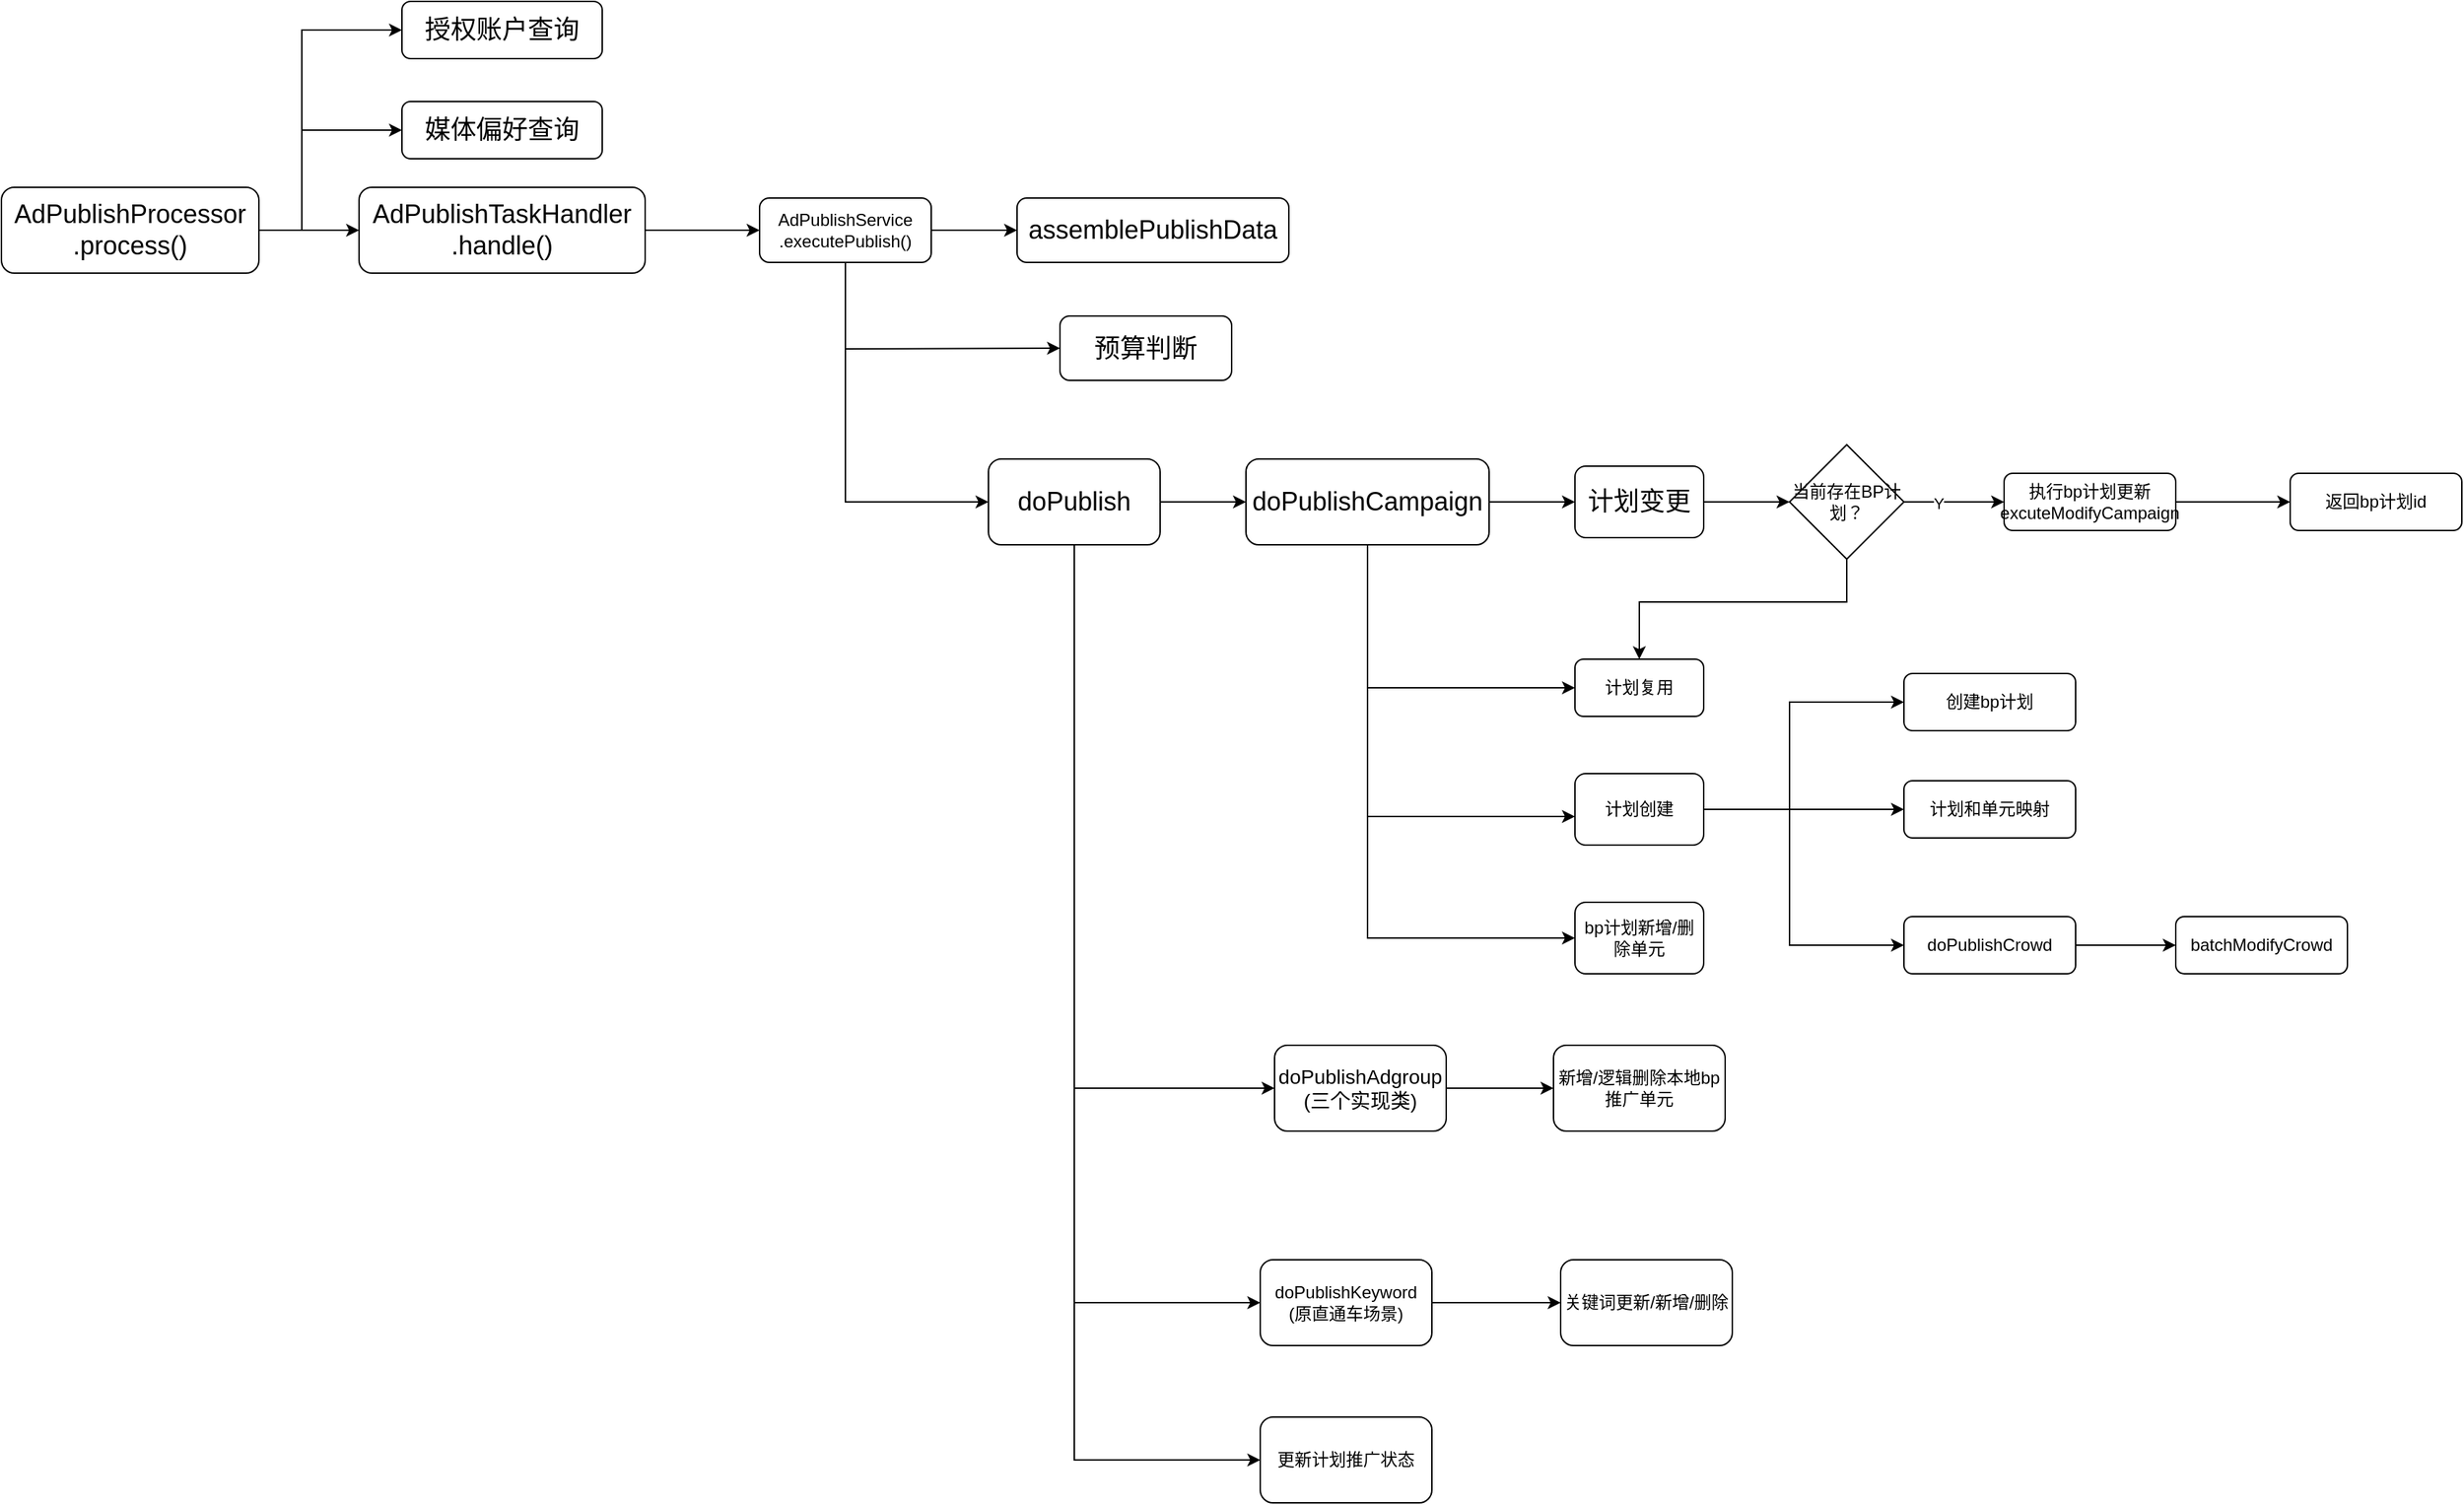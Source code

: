 <mxfile version="22.0.8" type="github" pages="2">
  <diagram name="调度" id="F7O8moViHx2KYAhkfTpn">
    <mxGraphModel dx="2074" dy="1015" grid="1" gridSize="10" guides="1" tooltips="1" connect="1" arrows="1" fold="1" page="1" pageScale="1" pageWidth="4681" pageHeight="3300" math="0" shadow="0">
      <root>
        <mxCell id="0" />
        <mxCell id="1" parent="0" />
        <mxCell id="_iy_NbhkRMOs4UdgbeNI-57" value="" style="edgeStyle=orthogonalEdgeStyle;rounded=0;orthogonalLoop=1;jettySize=auto;html=1;" parent="1" source="gTO8nVF3v8nzosP1zxfj-1" target="_iy_NbhkRMOs4UdgbeNI-25" edge="1">
          <mxGeometry relative="1" as="geometry" />
        </mxCell>
        <mxCell id="gTO8nVF3v8nzosP1zxfj-1" value="&lt;font style=&quot;font-size: 18px;&quot;&gt;AdPublishTaskHandler&lt;br&gt;.handle()&lt;/font&gt;" style="rounded=1;whiteSpace=wrap;html=1;" parent="1" vertex="1">
          <mxGeometry x="970" y="550" width="200" height="60" as="geometry" />
        </mxCell>
        <mxCell id="gTO8nVF3v8nzosP1zxfj-2" value="&lt;font style=&quot;font-size: 18px;&quot;&gt;assemblePublishData&lt;/font&gt;" style="rounded=1;whiteSpace=wrap;html=1;" parent="1" vertex="1">
          <mxGeometry x="1430" y="557.5" width="190" height="45" as="geometry" />
        </mxCell>
        <mxCell id="_iy_NbhkRMOs4UdgbeNI-28" value="" style="edgeStyle=orthogonalEdgeStyle;rounded=0;orthogonalLoop=1;jettySize=auto;html=1;" parent="1" source="gTO8nVF3v8nzosP1zxfj-3" target="gTO8nVF3v8nzosP1zxfj-7" edge="1">
          <mxGeometry relative="1" as="geometry" />
        </mxCell>
        <mxCell id="_iy_NbhkRMOs4UdgbeNI-60" value="" style="edgeStyle=orthogonalEdgeStyle;rounded=0;orthogonalLoop=1;jettySize=auto;html=1;" parent="1" source="gTO8nVF3v8nzosP1zxfj-3" edge="1">
          <mxGeometry relative="1" as="geometry">
            <mxPoint x="1610" y="1180" as="targetPoint" />
            <Array as="points">
              <mxPoint x="1470" y="1180" />
            </Array>
          </mxGeometry>
        </mxCell>
        <mxCell id="gTO8nVF3v8nzosP1zxfj-3" value="&lt;font style=&quot;font-size: 18px;&quot;&gt;doPublish&lt;/font&gt;" style="rounded=1;whiteSpace=wrap;html=1;" parent="1" vertex="1">
          <mxGeometry x="1410" y="740" width="120" height="60" as="geometry" />
        </mxCell>
        <mxCell id="_iy_NbhkRMOs4UdgbeNI-58" value="" style="edgeStyle=orthogonalEdgeStyle;rounded=0;orthogonalLoop=1;jettySize=auto;html=1;" parent="1" source="gTO8nVF3v8nzosP1zxfj-4" target="_iy_NbhkRMOs4UdgbeNI-20" edge="1">
          <mxGeometry relative="1" as="geometry" />
        </mxCell>
        <mxCell id="gTO8nVF3v8nzosP1zxfj-4" value="&lt;font style=&quot;font-size: 14px;&quot;&gt;doPublishAdgroup&lt;br&gt;(三个实现类)&lt;/font&gt;" style="rounded=1;whiteSpace=wrap;html=1;" parent="1" vertex="1">
          <mxGeometry x="1610" y="1150" width="120" height="60" as="geometry" />
        </mxCell>
        <mxCell id="_iy_NbhkRMOs4UdgbeNI-22" value="" style="edgeStyle=orthogonalEdgeStyle;rounded=0;orthogonalLoop=1;jettySize=auto;html=1;" parent="1" source="gTO8nVF3v8nzosP1zxfj-5" target="_iy_NbhkRMOs4UdgbeNI-21" edge="1">
          <mxGeometry relative="1" as="geometry" />
        </mxCell>
        <mxCell id="gTO8nVF3v8nzosP1zxfj-5" value="doPublishKeyword&lt;br&gt;(原直通车场景)" style="rounded=1;whiteSpace=wrap;html=1;" parent="1" vertex="1">
          <mxGeometry x="1600" y="1300" width="120" height="60" as="geometry" />
        </mxCell>
        <mxCell id="gTO8nVF3v8nzosP1zxfj-6" value="更新计划推广状态" style="rounded=1;whiteSpace=wrap;html=1;" parent="1" vertex="1">
          <mxGeometry x="1600" y="1410" width="120" height="60" as="geometry" />
        </mxCell>
        <mxCell id="gTO8nVF3v8nzosP1zxfj-15" value="" style="edgeStyle=orthogonalEdgeStyle;rounded=0;orthogonalLoop=1;jettySize=auto;html=1;" parent="1" source="gTO8nVF3v8nzosP1zxfj-7" target="gTO8nVF3v8nzosP1zxfj-8" edge="1">
          <mxGeometry relative="1" as="geometry" />
        </mxCell>
        <mxCell id="_iy_NbhkRMOs4UdgbeNI-66" value="" style="edgeStyle=orthogonalEdgeStyle;rounded=0;orthogonalLoop=1;jettySize=auto;html=1;" parent="1" source="gTO8nVF3v8nzosP1zxfj-7" edge="1">
          <mxGeometry relative="1" as="geometry">
            <mxPoint x="1820" y="900" as="targetPoint" />
            <Array as="points">
              <mxPoint x="1675" y="900" />
            </Array>
          </mxGeometry>
        </mxCell>
        <mxCell id="gTO8nVF3v8nzosP1zxfj-7" value="&lt;font style=&quot;font-size: 18px;&quot;&gt;doPublishCampaign&lt;/font&gt;" style="rounded=1;whiteSpace=wrap;html=1;" parent="1" vertex="1">
          <mxGeometry x="1590" y="740" width="170" height="60" as="geometry" />
        </mxCell>
        <mxCell id="_iy_NbhkRMOs4UdgbeNI-32" value="" style="edgeStyle=orthogonalEdgeStyle;rounded=0;orthogonalLoop=1;jettySize=auto;html=1;" parent="1" source="gTO8nVF3v8nzosP1zxfj-8" target="_iy_NbhkRMOs4UdgbeNI-3" edge="1">
          <mxGeometry relative="1" as="geometry" />
        </mxCell>
        <mxCell id="gTO8nVF3v8nzosP1zxfj-8" value="&lt;font style=&quot;font-size: 18px;&quot;&gt;计划变更&lt;/font&gt;" style="rounded=1;whiteSpace=wrap;html=1;" parent="1" vertex="1">
          <mxGeometry x="1820" y="745" width="90" height="50" as="geometry" />
        </mxCell>
        <mxCell id="gTO8nVF3v8nzosP1zxfj-9" value="计划复用" style="rounded=1;whiteSpace=wrap;html=1;" parent="1" vertex="1">
          <mxGeometry x="1820" y="880" width="90" height="40" as="geometry" />
        </mxCell>
        <mxCell id="_iy_NbhkRMOs4UdgbeNI-70" value="" style="edgeStyle=orthogonalEdgeStyle;rounded=0;orthogonalLoop=1;jettySize=auto;html=1;" parent="1" source="gTO8nVF3v8nzosP1zxfj-10" edge="1">
          <mxGeometry relative="1" as="geometry">
            <mxPoint x="2050.0" y="985" as="targetPoint" />
          </mxGeometry>
        </mxCell>
        <mxCell id="gTO8nVF3v8nzosP1zxfj-10" value="计划创建" style="rounded=1;whiteSpace=wrap;html=1;" parent="1" vertex="1">
          <mxGeometry x="1820" y="960" width="90" height="50" as="geometry" />
        </mxCell>
        <mxCell id="_iy_NbhkRMOs4UdgbeNI-6" value="" style="edgeStyle=orthogonalEdgeStyle;rounded=0;orthogonalLoop=1;jettySize=auto;html=1;" parent="1" source="_iy_NbhkRMOs4UdgbeNI-3" target="_iy_NbhkRMOs4UdgbeNI-5" edge="1">
          <mxGeometry relative="1" as="geometry" />
        </mxCell>
        <mxCell id="_iy_NbhkRMOs4UdgbeNI-7" value="Y" style="edgeLabel;html=1;align=center;verticalAlign=middle;resizable=0;points=[];" parent="_iy_NbhkRMOs4UdgbeNI-6" vertex="1" connectable="0">
          <mxGeometry x="-0.332" y="-1" relative="1" as="geometry">
            <mxPoint as="offset" />
          </mxGeometry>
        </mxCell>
        <mxCell id="_iy_NbhkRMOs4UdgbeNI-64" value="" style="edgeStyle=orthogonalEdgeStyle;rounded=0;orthogonalLoop=1;jettySize=auto;html=1;entryX=0.5;entryY=0;entryDx=0;entryDy=0;" parent="1" source="_iy_NbhkRMOs4UdgbeNI-3" target="gTO8nVF3v8nzosP1zxfj-9" edge="1">
          <mxGeometry relative="1" as="geometry">
            <Array as="points">
              <mxPoint x="2010" y="840" />
              <mxPoint x="1865" y="840" />
            </Array>
          </mxGeometry>
        </mxCell>
        <mxCell id="_iy_NbhkRMOs4UdgbeNI-3" value="当前存在BP计划？" style="rhombus;whiteSpace=wrap;html=1;" parent="1" vertex="1">
          <mxGeometry x="1970" y="730" width="80" height="80" as="geometry" />
        </mxCell>
        <mxCell id="_iy_NbhkRMOs4UdgbeNI-41" value="" style="edgeStyle=orthogonalEdgeStyle;rounded=0;orthogonalLoop=1;jettySize=auto;html=1;" parent="1" source="_iy_NbhkRMOs4UdgbeNI-5" target="_iy_NbhkRMOs4UdgbeNI-40" edge="1">
          <mxGeometry relative="1" as="geometry" />
        </mxCell>
        <mxCell id="_iy_NbhkRMOs4UdgbeNI-5" value="执行bp计划更新&lt;br&gt;excuteModifyCampaign" style="rounded=1;whiteSpace=wrap;html=1;" parent="1" vertex="1">
          <mxGeometry x="2120" y="750" width="120" height="40" as="geometry" />
        </mxCell>
        <mxCell id="_iy_NbhkRMOs4UdgbeNI-8" value="创建bp计划" style="rounded=1;whiteSpace=wrap;html=1;" parent="1" vertex="1">
          <mxGeometry x="2050" y="890" width="120" height="40" as="geometry" />
        </mxCell>
        <mxCell id="_iy_NbhkRMOs4UdgbeNI-11" value="计划和单元映射" style="rounded=1;whiteSpace=wrap;html=1;" parent="1" vertex="1">
          <mxGeometry x="2050" y="965" width="120" height="40" as="geometry" />
        </mxCell>
        <mxCell id="_iy_NbhkRMOs4UdgbeNI-43" value="" style="edgeStyle=orthogonalEdgeStyle;rounded=0;orthogonalLoop=1;jettySize=auto;html=1;entryX=0;entryY=0.5;entryDx=0;entryDy=0;" parent="1" source="_iy_NbhkRMOs4UdgbeNI-15" target="_iy_NbhkRMOs4UdgbeNI-44" edge="1">
          <mxGeometry relative="1" as="geometry">
            <mxPoint x="2310" y="1080" as="targetPoint" />
          </mxGeometry>
        </mxCell>
        <mxCell id="_iy_NbhkRMOs4UdgbeNI-15" value="doPublishCrowd" style="rounded=1;whiteSpace=wrap;html=1;" parent="1" vertex="1">
          <mxGeometry x="2050" y="1060" width="120" height="40" as="geometry" />
        </mxCell>
        <mxCell id="_iy_NbhkRMOs4UdgbeNI-18" value="bp计划新增/删除单元" style="rounded=1;whiteSpace=wrap;html=1;" parent="1" vertex="1">
          <mxGeometry x="1820" y="1050" width="90" height="50" as="geometry" />
        </mxCell>
        <mxCell id="_iy_NbhkRMOs4UdgbeNI-20" value="新增/逻辑删除本地bp推广单元" style="rounded=1;whiteSpace=wrap;html=1;" parent="1" vertex="1">
          <mxGeometry x="1805" y="1150" width="120" height="60" as="geometry" />
        </mxCell>
        <mxCell id="_iy_NbhkRMOs4UdgbeNI-21" value="关键词更新/新增/删除" style="whiteSpace=wrap;html=1;rounded=1;" parent="1" vertex="1">
          <mxGeometry x="1810" y="1300" width="120" height="60" as="geometry" />
        </mxCell>
        <mxCell id="_iy_NbhkRMOs4UdgbeNI-29" value="" style="edgeStyle=orthogonalEdgeStyle;rounded=0;orthogonalLoop=1;jettySize=auto;html=1;" parent="1" source="_iy_NbhkRMOs4UdgbeNI-25" target="gTO8nVF3v8nzosP1zxfj-2" edge="1">
          <mxGeometry relative="1" as="geometry" />
        </mxCell>
        <mxCell id="_iy_NbhkRMOs4UdgbeNI-31" value="" style="edgeStyle=orthogonalEdgeStyle;rounded=0;orthogonalLoop=1;jettySize=auto;html=1;" parent="1" source="_iy_NbhkRMOs4UdgbeNI-25" edge="1">
          <mxGeometry relative="1" as="geometry">
            <mxPoint x="1410" y="770" as="targetPoint" />
            <Array as="points">
              <mxPoint x="1310" y="770" />
            </Array>
          </mxGeometry>
        </mxCell>
        <mxCell id="_iy_NbhkRMOs4UdgbeNI-25" value="&lt;font style=&quot;&quot;&gt;&lt;font style=&quot;font-size: 12px;&quot;&gt;AdPublishService&lt;br&gt;.executePublish()&lt;/font&gt;&lt;br&gt;&lt;/font&gt;" style="rounded=1;whiteSpace=wrap;html=1;" parent="1" vertex="1">
          <mxGeometry x="1250" y="557.5" width="120" height="45" as="geometry" />
        </mxCell>
        <mxCell id="_iy_NbhkRMOs4UdgbeNI-40" value="返回bp计划id" style="whiteSpace=wrap;html=1;rounded=1;" parent="1" vertex="1">
          <mxGeometry x="2320" y="750" width="120" height="40" as="geometry" />
        </mxCell>
        <mxCell id="_iy_NbhkRMOs4UdgbeNI-44" value="batchModifyCrowd" style="rounded=1;whiteSpace=wrap;html=1;" parent="1" vertex="1">
          <mxGeometry x="2240" y="1060" width="120" height="40" as="geometry" />
        </mxCell>
        <mxCell id="_iy_NbhkRMOs4UdgbeNI-47" value="" style="endArrow=classic;html=1;rounded=0;entryX=0;entryY=0.5;entryDx=0;entryDy=0;" parent="1" target="_iy_NbhkRMOs4UdgbeNI-8" edge="1">
          <mxGeometry width="50" height="50" relative="1" as="geometry">
            <mxPoint x="1970" y="980" as="sourcePoint" />
            <mxPoint x="2020" y="930" as="targetPoint" />
            <Array as="points">
              <mxPoint x="1970" y="910" />
            </Array>
          </mxGeometry>
        </mxCell>
        <mxCell id="_iy_NbhkRMOs4UdgbeNI-48" value="" style="endArrow=classic;html=1;rounded=0;entryX=0;entryY=0.5;entryDx=0;entryDy=0;" parent="1" target="_iy_NbhkRMOs4UdgbeNI-15" edge="1">
          <mxGeometry width="50" height="50" relative="1" as="geometry">
            <mxPoint x="1970" y="980" as="sourcePoint" />
            <mxPoint x="2020" y="1030" as="targetPoint" />
            <Array as="points">
              <mxPoint x="1970" y="1080" />
            </Array>
          </mxGeometry>
        </mxCell>
        <mxCell id="_iy_NbhkRMOs4UdgbeNI-54" value="" style="edgeStyle=orthogonalEdgeStyle;rounded=0;orthogonalLoop=1;jettySize=auto;html=1;" parent="1" source="_iy_NbhkRMOs4UdgbeNI-49" edge="1">
          <mxGeometry relative="1" as="geometry">
            <mxPoint x="970" y="580" as="targetPoint" />
          </mxGeometry>
        </mxCell>
        <mxCell id="_iy_NbhkRMOs4UdgbeNI-49" value="&lt;span style=&quot;font-size: 18px;&quot;&gt;AdPublishProcessor&lt;br&gt;.process()&lt;/span&gt;" style="rounded=1;whiteSpace=wrap;html=1;" parent="1" vertex="1">
          <mxGeometry x="720" y="550" width="180" height="60" as="geometry" />
        </mxCell>
        <mxCell id="_iy_NbhkRMOs4UdgbeNI-51" value="&lt;span style=&quot;font-size: 18px;&quot;&gt;媒体偏好查询&lt;/span&gt;" style="rounded=1;whiteSpace=wrap;html=1;" parent="1" vertex="1">
          <mxGeometry x="1000" y="490" width="140" height="40" as="geometry" />
        </mxCell>
        <mxCell id="_iy_NbhkRMOs4UdgbeNI-52" value="&lt;font style=&quot;font-size: 18px;&quot;&gt;授权账户查询&lt;/font&gt;" style="rounded=1;whiteSpace=wrap;html=1;" parent="1" vertex="1">
          <mxGeometry x="1000" y="420" width="140" height="40" as="geometry" />
        </mxCell>
        <mxCell id="_iy_NbhkRMOs4UdgbeNI-55" value="" style="endArrow=classic;html=1;rounded=0;" parent="1" edge="1">
          <mxGeometry width="50" height="50" relative="1" as="geometry">
            <mxPoint x="930" y="580" as="sourcePoint" />
            <mxPoint x="1000" y="440" as="targetPoint" />
            <Array as="points">
              <mxPoint x="930" y="440" />
            </Array>
          </mxGeometry>
        </mxCell>
        <mxCell id="_iy_NbhkRMOs4UdgbeNI-56" value="" style="endArrow=classic;html=1;rounded=0;entryX=0;entryY=0.5;entryDx=0;entryDy=0;entryPerimeter=0;" parent="1" target="_iy_NbhkRMOs4UdgbeNI-51" edge="1">
          <mxGeometry width="50" height="50" relative="1" as="geometry">
            <mxPoint x="930" y="510" as="sourcePoint" />
            <mxPoint x="920" y="460" as="targetPoint" />
          </mxGeometry>
        </mxCell>
        <mxCell id="_iy_NbhkRMOs4UdgbeNI-61" value="" style="endArrow=classic;html=1;rounded=0;entryX=0;entryY=0.5;entryDx=0;entryDy=0;" parent="1" target="gTO8nVF3v8nzosP1zxfj-6" edge="1">
          <mxGeometry width="50" height="50" relative="1" as="geometry">
            <mxPoint x="1470" y="1180" as="sourcePoint" />
            <mxPoint x="1520" y="1200" as="targetPoint" />
            <Array as="points">
              <mxPoint x="1470" y="1440" />
            </Array>
          </mxGeometry>
        </mxCell>
        <mxCell id="_iy_NbhkRMOs4UdgbeNI-62" value="" style="endArrow=classic;html=1;rounded=0;entryX=0;entryY=0.5;entryDx=0;entryDy=0;" parent="1" target="gTO8nVF3v8nzosP1zxfj-5" edge="1">
          <mxGeometry width="50" height="50" relative="1" as="geometry">
            <mxPoint x="1470" y="1330" as="sourcePoint" />
            <mxPoint x="1520" y="1280" as="targetPoint" />
          </mxGeometry>
        </mxCell>
        <mxCell id="_iy_NbhkRMOs4UdgbeNI-67" value="" style="endArrow=classic;html=1;rounded=0;entryX=0;entryY=0.5;entryDx=0;entryDy=0;" parent="1" target="_iy_NbhkRMOs4UdgbeNI-18" edge="1">
          <mxGeometry width="50" height="50" relative="1" as="geometry">
            <mxPoint x="1675" y="900" as="sourcePoint" />
            <mxPoint x="1725" y="850" as="targetPoint" />
            <Array as="points">
              <mxPoint x="1675" y="1075" />
            </Array>
          </mxGeometry>
        </mxCell>
        <mxCell id="_iy_NbhkRMOs4UdgbeNI-68" value="" style="endArrow=classic;html=1;rounded=0;" parent="1" edge="1">
          <mxGeometry width="50" height="50" relative="1" as="geometry">
            <mxPoint x="1675" y="990" as="sourcePoint" />
            <mxPoint x="1820" y="990" as="targetPoint" />
          </mxGeometry>
        </mxCell>
        <mxCell id="x7iPpMtZwC9lGzDIe0W8-1" value="&lt;span style=&quot;font-size: 18px;&quot;&gt;预算判断&lt;/span&gt;" style="rounded=1;whiteSpace=wrap;html=1;" parent="1" vertex="1">
          <mxGeometry x="1460" y="640" width="120" height="45" as="geometry" />
        </mxCell>
        <mxCell id="x7iPpMtZwC9lGzDIe0W8-2" value="" style="endArrow=classic;html=1;rounded=0;entryX=0;entryY=0.5;entryDx=0;entryDy=0;" parent="1" target="x7iPpMtZwC9lGzDIe0W8-1" edge="1">
          <mxGeometry width="50" height="50" relative="1" as="geometry">
            <mxPoint x="1310" y="663" as="sourcePoint" />
            <mxPoint x="1360" y="610" as="targetPoint" />
          </mxGeometry>
        </mxCell>
      </root>
    </mxGraphModel>
  </diagram>
  <diagram id="Xyv0cBQlKR2aWgA2AMYs" name="预算">
    <mxGraphModel dx="2074" dy="1004" grid="1" gridSize="10" guides="1" tooltips="1" connect="1" arrows="1" fold="1" page="1" pageScale="1" pageWidth="4681" pageHeight="3300" math="0" shadow="0">
      <root>
        <mxCell id="0" />
        <mxCell id="1" parent="0" />
      </root>
    </mxGraphModel>
  </diagram>
</mxfile>
